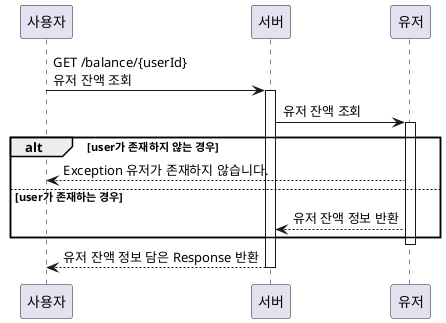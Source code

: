 @startuml
'https://plantuml.com/sequence-diagram

participant 사용자
participant 서버
participant 유저

사용자 -> 서버 : GET /balance/{userId} \n유저 잔액 조회
activate 서버

서버 -> 유저 : 유저 잔액 조회
activate 유저
alt user가 존재하지 않는 경우
    유저 --> 사용자 : Exception 유저가 존재하지 않습니다.
else user가 존재하는 경우
    유저 --> 서버 : 유저 잔액 정보 반환
end
deactivate 유저

서버 --> 사용자 : 유저 잔액 정보 담은 Response 반환


deactivate 서버

@enduml